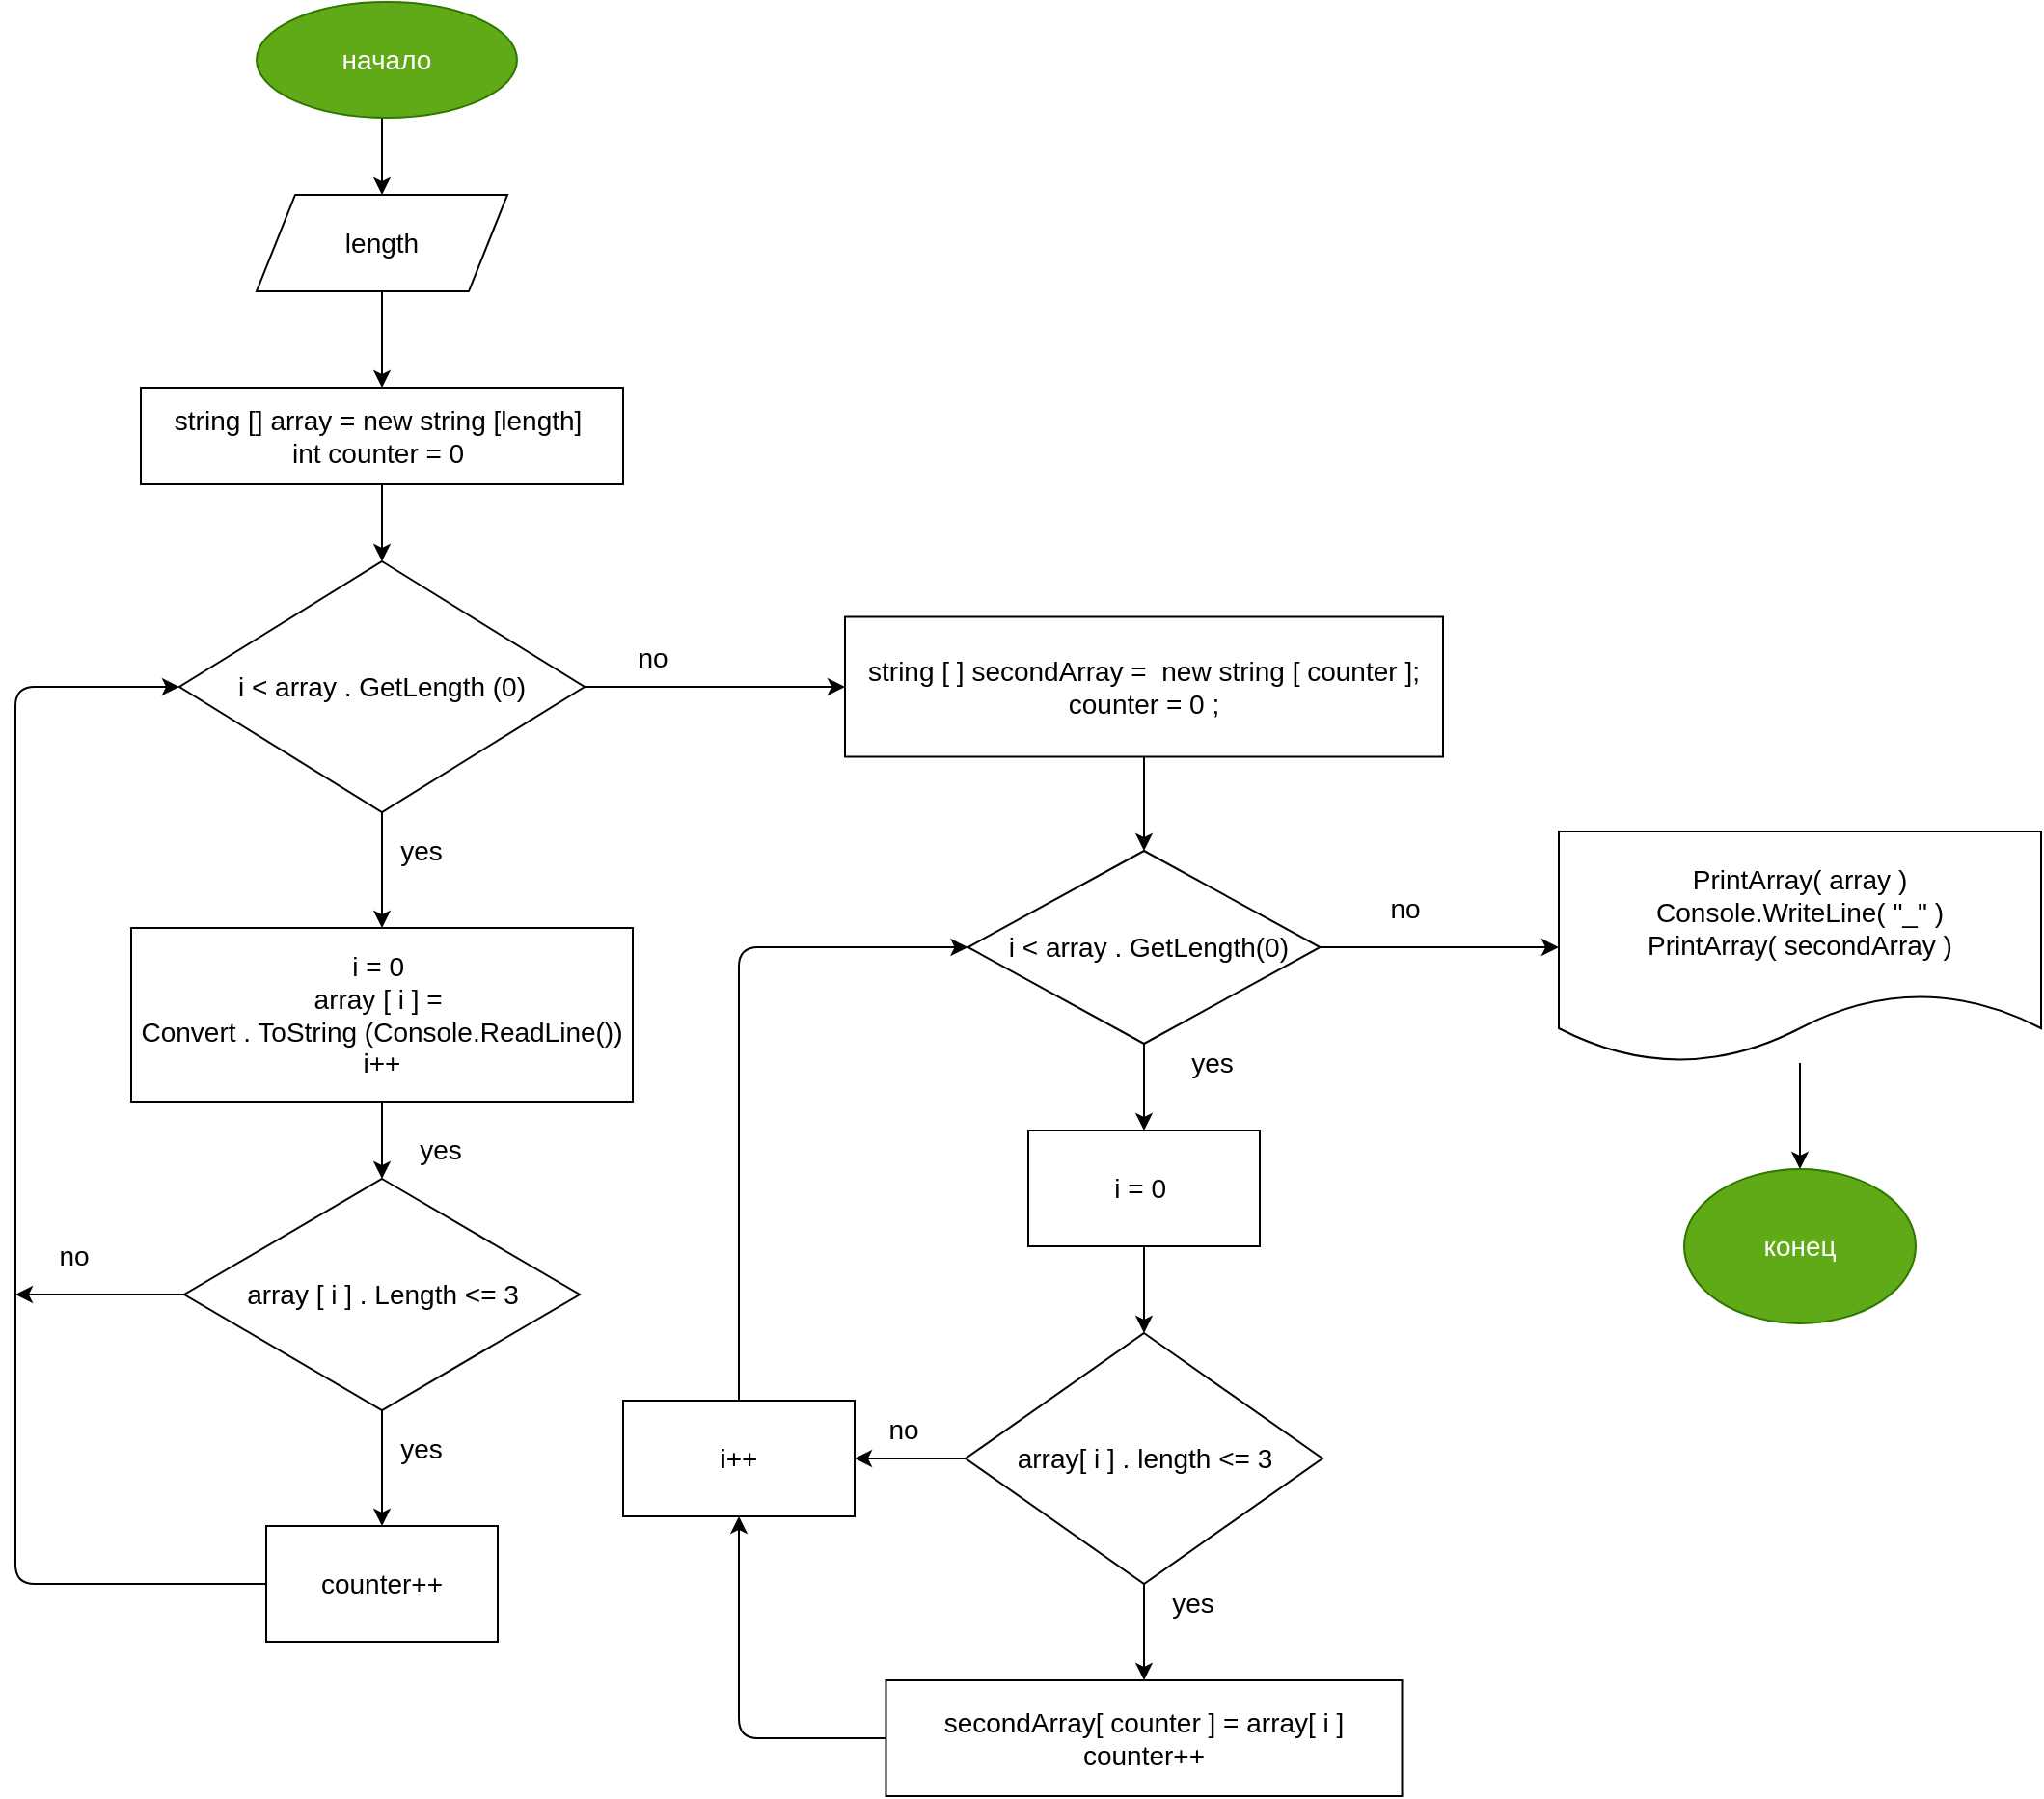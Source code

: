 <mxfile>
    <diagram id="YCYUpQYUZAbUez4xlwD2" name="Страница 1">
        <mxGraphModel dx="753" dy="292" grid="1" gridSize="10" guides="1" tooltips="1" connect="1" arrows="1" fold="1" page="1" pageScale="1" pageWidth="827" pageHeight="1169" math="0" shadow="0">
            <root>
                <mxCell id="0"/>
                <mxCell id="1" parent="0"/>
                <mxCell id="2" style="edgeStyle=none;html=1;entryX=0.5;entryY=0;entryDx=0;entryDy=0;" edge="1" parent="1" target="4">
                    <mxGeometry relative="1" as="geometry">
                        <mxPoint x="240" y="60" as="sourcePoint"/>
                    </mxGeometry>
                </mxCell>
                <mxCell id="3" style="edgeStyle=none;html=1;entryX=0.5;entryY=0;entryDx=0;entryDy=0;" edge="1" parent="1" source="4" target="6">
                    <mxGeometry relative="1" as="geometry"/>
                </mxCell>
                <mxCell id="4" value="&lt;font style=&quot;font-size: 14px&quot;&gt;length&lt;/font&gt;" style="shape=parallelogram;perimeter=parallelogramPerimeter;whiteSpace=wrap;html=1;fixedSize=1;" vertex="1" parent="1">
                    <mxGeometry x="175" y="100" width="130" height="50" as="geometry"/>
                </mxCell>
                <mxCell id="5" style="edgeStyle=none;html=1;fontSize=14;" edge="1" parent="1" source="6" target="9">
                    <mxGeometry relative="1" as="geometry"/>
                </mxCell>
                <mxCell id="6" value="&lt;font style=&quot;font-size: 14px&quot;&gt;string [] array = new string [length]&amp;nbsp;&lt;br&gt;int counter = 0&amp;nbsp;&lt;/font&gt;" style="rounded=0;whiteSpace=wrap;html=1;" vertex="1" parent="1">
                    <mxGeometry x="115" y="200" width="250" height="50" as="geometry"/>
                </mxCell>
                <mxCell id="7" style="edgeStyle=none;html=1;entryX=0.5;entryY=0;entryDx=0;entryDy=0;fontSize=14;" edge="1" parent="1" source="9" target="11">
                    <mxGeometry relative="1" as="geometry"/>
                </mxCell>
                <mxCell id="8" style="edgeStyle=none;html=1;fontSize=14;" edge="1" parent="1" source="9">
                    <mxGeometry relative="1" as="geometry">
                        <mxPoint x="480" y="355" as="targetPoint"/>
                    </mxGeometry>
                </mxCell>
                <mxCell id="9" value="&lt;font style=&quot;font-size: 14px&quot;&gt;i &amp;lt; array . GetLength (0)&lt;br&gt;&lt;/font&gt;" style="rhombus;whiteSpace=wrap;html=1;" vertex="1" parent="1">
                    <mxGeometry x="135" y="290" width="210" height="130" as="geometry"/>
                </mxCell>
                <mxCell id="10" style="edgeStyle=none;html=1;entryX=0.5;entryY=0;entryDx=0;entryDy=0;fontSize=14;" edge="1" parent="1" source="11" target="14">
                    <mxGeometry relative="1" as="geometry"/>
                </mxCell>
                <mxCell id="11" value="i = 0&amp;nbsp;&lt;br&gt;array [ i ] =&amp;nbsp;&lt;br&gt;Convert . ToString (Console.ReadLine())&lt;br&gt;i++" style="rounded=0;whiteSpace=wrap;html=1;fontSize=14;" vertex="1" parent="1">
                    <mxGeometry x="110" y="480" width="260" height="90" as="geometry"/>
                </mxCell>
                <mxCell id="12" style="edgeStyle=none;html=1;fontSize=14;" edge="1" parent="1" source="14" target="16">
                    <mxGeometry relative="1" as="geometry"/>
                </mxCell>
                <mxCell id="13" style="edgeStyle=none;html=1;fontSize=14;" edge="1" parent="1" source="14">
                    <mxGeometry relative="1" as="geometry">
                        <mxPoint x="50" y="670" as="targetPoint"/>
                    </mxGeometry>
                </mxCell>
                <mxCell id="14" value="array [ i ] . Length &amp;lt;= 3" style="rhombus;whiteSpace=wrap;html=1;fontSize=14;" vertex="1" parent="1">
                    <mxGeometry x="137.5" y="610" width="205" height="120" as="geometry"/>
                </mxCell>
                <mxCell id="15" style="edgeStyle=none;html=1;entryX=0;entryY=0.5;entryDx=0;entryDy=0;fontSize=14;" edge="1" parent="1" source="16" target="9">
                    <mxGeometry relative="1" as="geometry">
                        <Array as="points">
                            <mxPoint x="50" y="820"/>
                            <mxPoint x="50" y="570"/>
                            <mxPoint x="50" y="355"/>
                        </Array>
                    </mxGeometry>
                </mxCell>
                <mxCell id="16" value="counter++" style="rounded=0;whiteSpace=wrap;html=1;fontSize=14;" vertex="1" parent="1">
                    <mxGeometry x="180" y="790" width="120" height="60" as="geometry"/>
                </mxCell>
                <mxCell id="17" value="no" style="text;html=1;align=center;verticalAlign=middle;resizable=0;points=[];autosize=1;strokeColor=none;fillColor=none;fontSize=14;" vertex="1" parent="1">
                    <mxGeometry x="65" y="640" width="30" height="20" as="geometry"/>
                </mxCell>
                <mxCell id="18" value="yes" style="text;html=1;align=center;verticalAlign=middle;resizable=0;points=[];autosize=1;strokeColor=none;fillColor=none;fontSize=14;" vertex="1" parent="1">
                    <mxGeometry x="240" y="740" width="40" height="20" as="geometry"/>
                </mxCell>
                <mxCell id="19" value="yes" style="text;html=1;align=center;verticalAlign=middle;resizable=0;points=[];autosize=1;strokeColor=none;fillColor=none;fontSize=14;" vertex="1" parent="1">
                    <mxGeometry x="250" y="585" width="40" height="20" as="geometry"/>
                </mxCell>
                <mxCell id="20" value="yes" style="text;html=1;align=center;verticalAlign=middle;resizable=0;points=[];autosize=1;strokeColor=none;fillColor=none;fontSize=14;" vertex="1" parent="1">
                    <mxGeometry x="240" y="430" width="40" height="20" as="geometry"/>
                </mxCell>
                <mxCell id="21" value="no" style="text;html=1;align=center;verticalAlign=middle;resizable=0;points=[];autosize=1;strokeColor=none;fillColor=none;fontSize=14;" vertex="1" parent="1">
                    <mxGeometry x="365" y="330" width="30" height="20" as="geometry"/>
                </mxCell>
                <mxCell id="22" style="edgeStyle=none;html=1;entryX=0.5;entryY=0;entryDx=0;entryDy=0;fontSize=14;" edge="1" parent="1" source="23" target="26">
                    <mxGeometry relative="1" as="geometry"/>
                </mxCell>
                <mxCell id="23" value="string [ ] secondArray =&amp;nbsp; new string [ counter ];&lt;br&gt;counter = 0 ;" style="rounded=0;whiteSpace=wrap;html=1;fontSize=14;" vertex="1" parent="1">
                    <mxGeometry x="480" y="318.75" width="310" height="72.5" as="geometry"/>
                </mxCell>
                <mxCell id="24" style="edgeStyle=none;html=1;entryX=0.5;entryY=0;entryDx=0;entryDy=0;fontSize=14;" edge="1" parent="1" source="26" target="28">
                    <mxGeometry relative="1" as="geometry"/>
                </mxCell>
                <mxCell id="25" style="edgeStyle=none;html=1;entryX=0;entryY=0.5;entryDx=0;entryDy=0;fontSize=14;" edge="1" parent="1" source="26" target="40">
                    <mxGeometry relative="1" as="geometry"/>
                </mxCell>
                <mxCell id="26" value="&amp;nbsp;i &amp;lt; array . GetLength(0)" style="rhombus;whiteSpace=wrap;html=1;fontSize=14;" vertex="1" parent="1">
                    <mxGeometry x="543.75" y="440" width="182.5" height="100" as="geometry"/>
                </mxCell>
                <mxCell id="27" style="edgeStyle=none;html=1;fontSize=14;" edge="1" parent="1" source="28" target="31">
                    <mxGeometry relative="1" as="geometry"/>
                </mxCell>
                <mxCell id="28" value="i = 0&amp;nbsp;" style="rounded=0;whiteSpace=wrap;html=1;fontSize=14;" vertex="1" parent="1">
                    <mxGeometry x="575" y="585" width="120" height="60" as="geometry"/>
                </mxCell>
                <mxCell id="29" style="edgeStyle=none;html=1;entryX=0.5;entryY=0;entryDx=0;entryDy=0;fontSize=14;" edge="1" parent="1" source="31" target="33">
                    <mxGeometry relative="1" as="geometry"/>
                </mxCell>
                <mxCell id="30" style="edgeStyle=none;html=1;entryX=1;entryY=0.5;entryDx=0;entryDy=0;fontSize=14;" edge="1" parent="1" source="31" target="35">
                    <mxGeometry relative="1" as="geometry"/>
                </mxCell>
                <mxCell id="31" value="array[ i ] . length &amp;lt;= 3" style="rhombus;whiteSpace=wrap;html=1;fontSize=14;" vertex="1" parent="1">
                    <mxGeometry x="542.5" y="690" width="185" height="130" as="geometry"/>
                </mxCell>
                <mxCell id="32" style="edgeStyle=none;html=1;entryX=0.5;entryY=1;entryDx=0;entryDy=0;fontSize=14;" edge="1" parent="1" source="33" target="35">
                    <mxGeometry relative="1" as="geometry">
                        <Array as="points">
                            <mxPoint x="425" y="900"/>
                        </Array>
                    </mxGeometry>
                </mxCell>
                <mxCell id="33" value="secondArray[ counter ] = array[ i ] counter++" style="rounded=0;whiteSpace=wrap;html=1;fontSize=14;" vertex="1" parent="1">
                    <mxGeometry x="501.25" y="870" width="267.5" height="60" as="geometry"/>
                </mxCell>
                <mxCell id="34" style="edgeStyle=none;html=1;entryX=0;entryY=0.5;entryDx=0;entryDy=0;fontSize=14;" edge="1" parent="1" source="35" target="26">
                    <mxGeometry relative="1" as="geometry">
                        <Array as="points">
                            <mxPoint x="425" y="490"/>
                        </Array>
                    </mxGeometry>
                </mxCell>
                <mxCell id="35" value="i++" style="rounded=0;whiteSpace=wrap;html=1;fontSize=14;" vertex="1" parent="1">
                    <mxGeometry x="365" y="725" width="120" height="60" as="geometry"/>
                </mxCell>
                <mxCell id="36" value="yes" style="text;html=1;align=center;verticalAlign=middle;resizable=0;points=[];autosize=1;strokeColor=none;fillColor=none;fontSize=14;" vertex="1" parent="1">
                    <mxGeometry x="650" y="540" width="40" height="20" as="geometry"/>
                </mxCell>
                <mxCell id="37" value="yes" style="text;html=1;align=center;verticalAlign=middle;resizable=0;points=[];autosize=1;strokeColor=none;fillColor=none;fontSize=14;" vertex="1" parent="1">
                    <mxGeometry x="640" y="820" width="40" height="20" as="geometry"/>
                </mxCell>
                <mxCell id="38" value="no" style="text;html=1;align=center;verticalAlign=middle;resizable=0;points=[];autosize=1;strokeColor=none;fillColor=none;fontSize=14;" vertex="1" parent="1">
                    <mxGeometry x="495" y="730" width="30" height="20" as="geometry"/>
                </mxCell>
                <mxCell id="39" style="edgeStyle=none;html=1;fontSize=14;" edge="1" parent="1" source="40" target="41">
                    <mxGeometry relative="1" as="geometry"/>
                </mxCell>
                <mxCell id="40" value="PrintArray( array )&lt;br&gt;Console.WriteLine( &quot;_&quot; )&lt;br&gt;PrintArray( secondArray )" style="shape=document;whiteSpace=wrap;html=1;boundedLbl=1;fontSize=14;" vertex="1" parent="1">
                    <mxGeometry x="850" y="430" width="250" height="120" as="geometry"/>
                </mxCell>
                <mxCell id="41" value="конец" style="ellipse;whiteSpace=wrap;html=1;fontSize=14;fillColor=#60a917;fontColor=#ffffff;strokeColor=#2D7600;" vertex="1" parent="1">
                    <mxGeometry x="915" y="605" width="120" height="80" as="geometry"/>
                </mxCell>
                <mxCell id="42" value="no" style="text;html=1;align=center;verticalAlign=middle;resizable=0;points=[];autosize=1;strokeColor=none;fillColor=none;fontSize=14;" vertex="1" parent="1">
                    <mxGeometry x="755" y="460" width="30" height="20" as="geometry"/>
                </mxCell>
                <mxCell id="84" value="&lt;font style=&quot;font-size: 14px&quot;&gt;начало&lt;/font&gt;" style="ellipse;whiteSpace=wrap;html=1;fillColor=#60a917;fontColor=#ffffff;strokeColor=#2D7600;" vertex="1" parent="1">
                    <mxGeometry x="175" width="135" height="60" as="geometry"/>
                </mxCell>
            </root>
        </mxGraphModel>
    </diagram>
</mxfile>